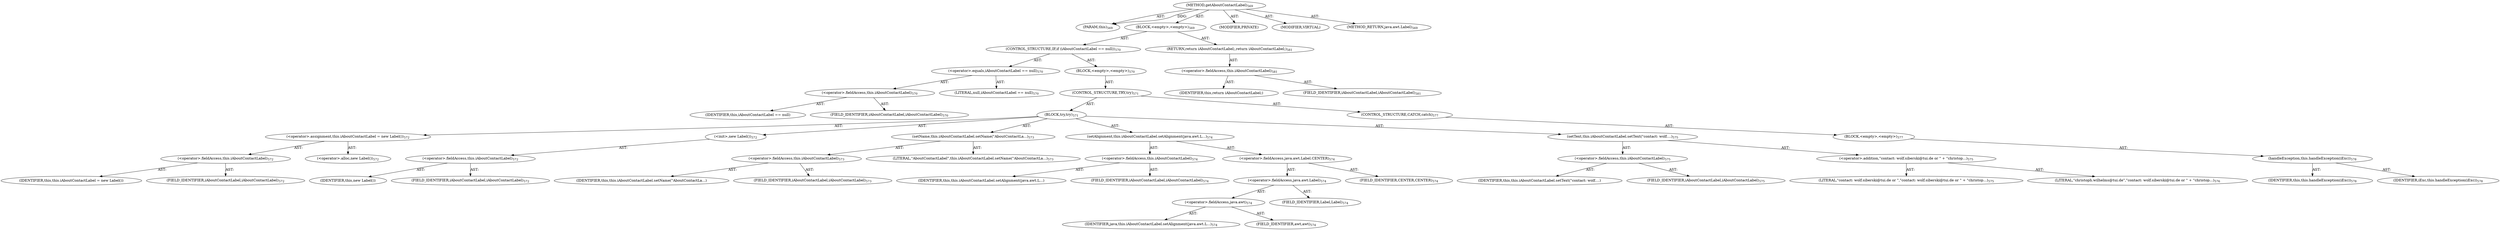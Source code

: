 digraph "getAboutContactLabel" {  
"111669149726" [label = <(METHOD,getAboutContactLabel)<SUB>569</SUB>> ]
"115964117012" [label = <(PARAM,this)<SUB>569</SUB>> ]
"25769803863" [label = <(BLOCK,&lt;empty&gt;,&lt;empty&gt;)<SUB>569</SUB>> ]
"47244640312" [label = <(CONTROL_STRUCTURE,IF,if (iAboutContactLabel == null))<SUB>570</SUB>> ]
"30064771654" [label = <(&lt;operator&gt;.equals,iAboutContactLabel == null)<SUB>570</SUB>> ]
"30064771655" [label = <(&lt;operator&gt;.fieldAccess,this.iAboutContactLabel)<SUB>570</SUB>> ]
"68719477179" [label = <(IDENTIFIER,this,iAboutContactLabel == null)> ]
"55834575033" [label = <(FIELD_IDENTIFIER,iAboutContactLabel,iAboutContactLabel)<SUB>570</SUB>> ]
"90194313342" [label = <(LITERAL,null,iAboutContactLabel == null)<SUB>570</SUB>> ]
"25769803864" [label = <(BLOCK,&lt;empty&gt;,&lt;empty&gt;)<SUB>570</SUB>> ]
"47244640313" [label = <(CONTROL_STRUCTURE,TRY,try)<SUB>571</SUB>> ]
"25769803865" [label = <(BLOCK,try,try)<SUB>571</SUB>> ]
"30064771656" [label = <(&lt;operator&gt;.assignment,this.iAboutContactLabel = new Label())<SUB>572</SUB>> ]
"30064771657" [label = <(&lt;operator&gt;.fieldAccess,this.iAboutContactLabel)<SUB>572</SUB>> ]
"68719477180" [label = <(IDENTIFIER,this,this.iAboutContactLabel = new Label())> ]
"55834575034" [label = <(FIELD_IDENTIFIER,iAboutContactLabel,iAboutContactLabel)<SUB>572</SUB>> ]
"30064771658" [label = <(&lt;operator&gt;.alloc,new Label())<SUB>572</SUB>> ]
"30064771659" [label = <(&lt;init&gt;,new Label())<SUB>572</SUB>> ]
"30064771660" [label = <(&lt;operator&gt;.fieldAccess,this.iAboutContactLabel)<SUB>572</SUB>> ]
"68719477181" [label = <(IDENTIFIER,this,new Label())> ]
"55834575035" [label = <(FIELD_IDENTIFIER,iAboutContactLabel,iAboutContactLabel)<SUB>572</SUB>> ]
"30064771661" [label = <(setName,this.iAboutContactLabel.setName(&quot;AboutContactLa...)<SUB>573</SUB>> ]
"30064771662" [label = <(&lt;operator&gt;.fieldAccess,this.iAboutContactLabel)<SUB>573</SUB>> ]
"68719477182" [label = <(IDENTIFIER,this,this.iAboutContactLabel.setName(&quot;AboutContactLa...)> ]
"55834575036" [label = <(FIELD_IDENTIFIER,iAboutContactLabel,iAboutContactLabel)<SUB>573</SUB>> ]
"90194313343" [label = <(LITERAL,&quot;AboutContactLabel&quot;,this.iAboutContactLabel.setName(&quot;AboutContactLa...)<SUB>573</SUB>> ]
"30064771663" [label = <(setAlignment,this.iAboutContactLabel.setAlignment(java.awt.L...)<SUB>574</SUB>> ]
"30064771664" [label = <(&lt;operator&gt;.fieldAccess,this.iAboutContactLabel)<SUB>574</SUB>> ]
"68719477183" [label = <(IDENTIFIER,this,this.iAboutContactLabel.setAlignment(java.awt.L...)> ]
"55834575037" [label = <(FIELD_IDENTIFIER,iAboutContactLabel,iAboutContactLabel)<SUB>574</SUB>> ]
"30064771665" [label = <(&lt;operator&gt;.fieldAccess,java.awt.Label.CENTER)<SUB>574</SUB>> ]
"30064771666" [label = <(&lt;operator&gt;.fieldAccess,java.awt.Label)<SUB>574</SUB>> ]
"30064771667" [label = <(&lt;operator&gt;.fieldAccess,java.awt)<SUB>574</SUB>> ]
"68719477184" [label = <(IDENTIFIER,java,this.iAboutContactLabel.setAlignment(java.awt.L...)<SUB>574</SUB>> ]
"55834575038" [label = <(FIELD_IDENTIFIER,awt,awt)<SUB>574</SUB>> ]
"55834575039" [label = <(FIELD_IDENTIFIER,Label,Label)<SUB>574</SUB>> ]
"55834575040" [label = <(FIELD_IDENTIFIER,CENTER,CENTER)<SUB>574</SUB>> ]
"30064771668" [label = <(setText,this.iAboutContactLabel.setText(&quot;contact: wolf....)<SUB>575</SUB>> ]
"30064771669" [label = <(&lt;operator&gt;.fieldAccess,this.iAboutContactLabel)<SUB>575</SUB>> ]
"68719477185" [label = <(IDENTIFIER,this,this.iAboutContactLabel.setText(&quot;contact: wolf....)> ]
"55834575041" [label = <(FIELD_IDENTIFIER,iAboutContactLabel,iAboutContactLabel)<SUB>575</SUB>> ]
"30064771670" [label = <(&lt;operator&gt;.addition,&quot;contact: wolf.siberski@tui.de or &quot; + &quot;christop...)<SUB>575</SUB>> ]
"90194313344" [label = <(LITERAL,&quot;contact: wolf.siberski@tui.de or &quot;,&quot;contact: wolf.siberski@tui.de or &quot; + &quot;christop...)<SUB>575</SUB>> ]
"90194313345" [label = <(LITERAL,&quot;christoph.wilhelms@tui.de&quot;,&quot;contact: wolf.siberski@tui.de or &quot; + &quot;christop...)<SUB>576</SUB>> ]
"47244640314" [label = <(CONTROL_STRUCTURE,CATCH,catch)<SUB>577</SUB>> ]
"25769803866" [label = <(BLOCK,&lt;empty&gt;,&lt;empty&gt;)<SUB>577</SUB>> ]
"30064771671" [label = <(handleException,this.handleException(iExc))<SUB>578</SUB>> ]
"68719476840" [label = <(IDENTIFIER,this,this.handleException(iExc))<SUB>578</SUB>> ]
"68719477186" [label = <(IDENTIFIER,iExc,this.handleException(iExc))<SUB>578</SUB>> ]
"146028888066" [label = <(RETURN,return iAboutContactLabel;,return iAboutContactLabel;)<SUB>581</SUB>> ]
"30064771672" [label = <(&lt;operator&gt;.fieldAccess,this.iAboutContactLabel)<SUB>581</SUB>> ]
"68719477187" [label = <(IDENTIFIER,this,return iAboutContactLabel;)> ]
"55834575042" [label = <(FIELD_IDENTIFIER,iAboutContactLabel,iAboutContactLabel)<SUB>581</SUB>> ]
"133143986282" [label = <(MODIFIER,PRIVATE)> ]
"133143986283" [label = <(MODIFIER,VIRTUAL)> ]
"128849018910" [label = <(METHOD_RETURN,java.awt.Label)<SUB>569</SUB>> ]
  "111669149726" -> "115964117012"  [ label = "AST: "] 
  "111669149726" -> "25769803863"  [ label = "AST: "] 
  "111669149726" -> "133143986282"  [ label = "AST: "] 
  "111669149726" -> "133143986283"  [ label = "AST: "] 
  "111669149726" -> "128849018910"  [ label = "AST: "] 
  "25769803863" -> "47244640312"  [ label = "AST: "] 
  "25769803863" -> "146028888066"  [ label = "AST: "] 
  "47244640312" -> "30064771654"  [ label = "AST: "] 
  "47244640312" -> "25769803864"  [ label = "AST: "] 
  "30064771654" -> "30064771655"  [ label = "AST: "] 
  "30064771654" -> "90194313342"  [ label = "AST: "] 
  "30064771655" -> "68719477179"  [ label = "AST: "] 
  "30064771655" -> "55834575033"  [ label = "AST: "] 
  "25769803864" -> "47244640313"  [ label = "AST: "] 
  "47244640313" -> "25769803865"  [ label = "AST: "] 
  "47244640313" -> "47244640314"  [ label = "AST: "] 
  "25769803865" -> "30064771656"  [ label = "AST: "] 
  "25769803865" -> "30064771659"  [ label = "AST: "] 
  "25769803865" -> "30064771661"  [ label = "AST: "] 
  "25769803865" -> "30064771663"  [ label = "AST: "] 
  "25769803865" -> "30064771668"  [ label = "AST: "] 
  "30064771656" -> "30064771657"  [ label = "AST: "] 
  "30064771656" -> "30064771658"  [ label = "AST: "] 
  "30064771657" -> "68719477180"  [ label = "AST: "] 
  "30064771657" -> "55834575034"  [ label = "AST: "] 
  "30064771659" -> "30064771660"  [ label = "AST: "] 
  "30064771660" -> "68719477181"  [ label = "AST: "] 
  "30064771660" -> "55834575035"  [ label = "AST: "] 
  "30064771661" -> "30064771662"  [ label = "AST: "] 
  "30064771661" -> "90194313343"  [ label = "AST: "] 
  "30064771662" -> "68719477182"  [ label = "AST: "] 
  "30064771662" -> "55834575036"  [ label = "AST: "] 
  "30064771663" -> "30064771664"  [ label = "AST: "] 
  "30064771663" -> "30064771665"  [ label = "AST: "] 
  "30064771664" -> "68719477183"  [ label = "AST: "] 
  "30064771664" -> "55834575037"  [ label = "AST: "] 
  "30064771665" -> "30064771666"  [ label = "AST: "] 
  "30064771665" -> "55834575040"  [ label = "AST: "] 
  "30064771666" -> "30064771667"  [ label = "AST: "] 
  "30064771666" -> "55834575039"  [ label = "AST: "] 
  "30064771667" -> "68719477184"  [ label = "AST: "] 
  "30064771667" -> "55834575038"  [ label = "AST: "] 
  "30064771668" -> "30064771669"  [ label = "AST: "] 
  "30064771668" -> "30064771670"  [ label = "AST: "] 
  "30064771669" -> "68719477185"  [ label = "AST: "] 
  "30064771669" -> "55834575041"  [ label = "AST: "] 
  "30064771670" -> "90194313344"  [ label = "AST: "] 
  "30064771670" -> "90194313345"  [ label = "AST: "] 
  "47244640314" -> "25769803866"  [ label = "AST: "] 
  "25769803866" -> "30064771671"  [ label = "AST: "] 
  "30064771671" -> "68719476840"  [ label = "AST: "] 
  "30064771671" -> "68719477186"  [ label = "AST: "] 
  "146028888066" -> "30064771672"  [ label = "AST: "] 
  "30064771672" -> "68719477187"  [ label = "AST: "] 
  "30064771672" -> "55834575042"  [ label = "AST: "] 
  "111669149726" -> "115964117012"  [ label = "DDG: "] 
}
